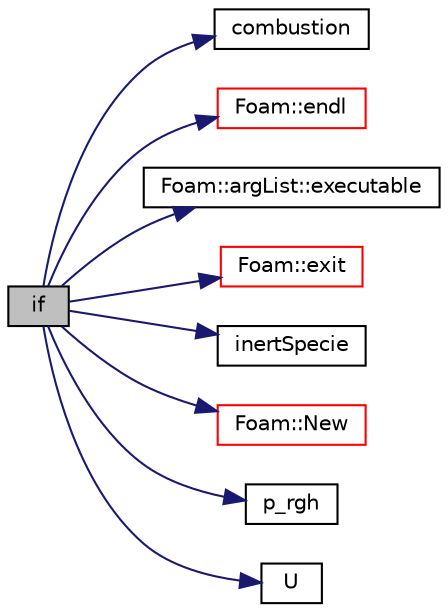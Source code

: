 digraph "if"
{
  bgcolor="transparent";
  edge [fontname="Helvetica",fontsize="10",labelfontname="Helvetica",labelfontsize="10"];
  node [fontname="Helvetica",fontsize="10",shape=record];
  rankdir="LR";
  Node13 [label="if",height=0.2,width=0.4,color="black", fillcolor="grey75", style="filled", fontcolor="black"];
  Node13 -> Node14 [color="midnightblue",fontsize="10",style="solid",fontname="Helvetica"];
  Node14 [label="combustion",height=0.2,width=0.4,color="black",URL="$a41282.html#a191e027d1246375cd55c588b9fa12618"];
  Node13 -> Node15 [color="midnightblue",fontsize="10",style="solid",fontname="Helvetica"];
  Node15 [label="Foam::endl",height=0.2,width=0.4,color="red",URL="$a21851.html#a2db8fe02a0d3909e9351bb4275b23ce4",tooltip="Add newline and flush stream. "];
  Node13 -> Node17 [color="midnightblue",fontsize="10",style="solid",fontname="Helvetica"];
  Node17 [label="Foam::argList::executable",height=0.2,width=0.4,color="black",URL="$a27769.html#a765dc84fb62a292b0dee3034a510b14e",tooltip="Name of executable without the path. "];
  Node13 -> Node18 [color="midnightblue",fontsize="10",style="solid",fontname="Helvetica"];
  Node18 [label="Foam::exit",height=0.2,width=0.4,color="red",URL="$a21851.html#a06ca7250d8e89caf05243ec094843642"];
  Node13 -> Node65 [color="midnightblue",fontsize="10",style="solid",fontname="Helvetica"];
  Node65 [label="inertSpecie",height=0.2,width=0.4,color="black",URL="$a41282.html#a176b66e849f8a3631fd523c56ab7a414"];
  Node13 -> Node66 [color="midnightblue",fontsize="10",style="solid",fontname="Helvetica"];
  Node66 [label="Foam::New",height=0.2,width=0.4,color="red",URL="$a21851.html#a9d62cf14554c95e83f83f14909d9e0ec"];
  Node13 -> Node344 [color="midnightblue",fontsize="10",style="solid",fontname="Helvetica"];
  Node344 [label="p_rgh",height=0.2,width=0.4,color="black",URL="$a41282.html#ac91224ec082ee633ea51cc2b99d3584a"];
  Node13 -> Node345 [color="midnightblue",fontsize="10",style="solid",fontname="Helvetica"];
  Node345 [label="U",height=0.2,width=0.4,color="black",URL="$a41276.html#a8eb54033405af411fe433335d91bdf23"];
}
